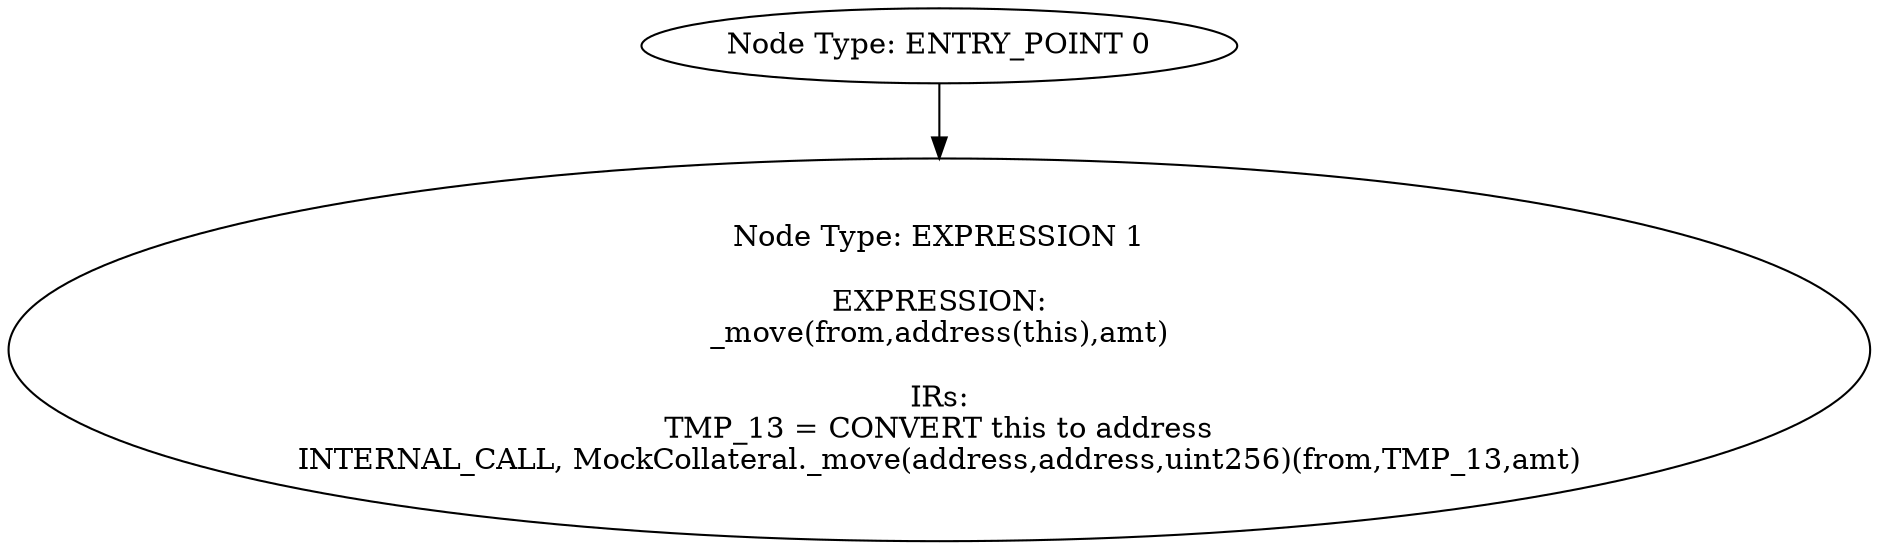digraph{
0[label="Node Type: ENTRY_POINT 0
"];
0->1;
1[label="Node Type: EXPRESSION 1

EXPRESSION:
_move(from,address(this),amt)

IRs:
TMP_13 = CONVERT this to address
INTERNAL_CALL, MockCollateral._move(address,address,uint256)(from,TMP_13,amt)"];
}
